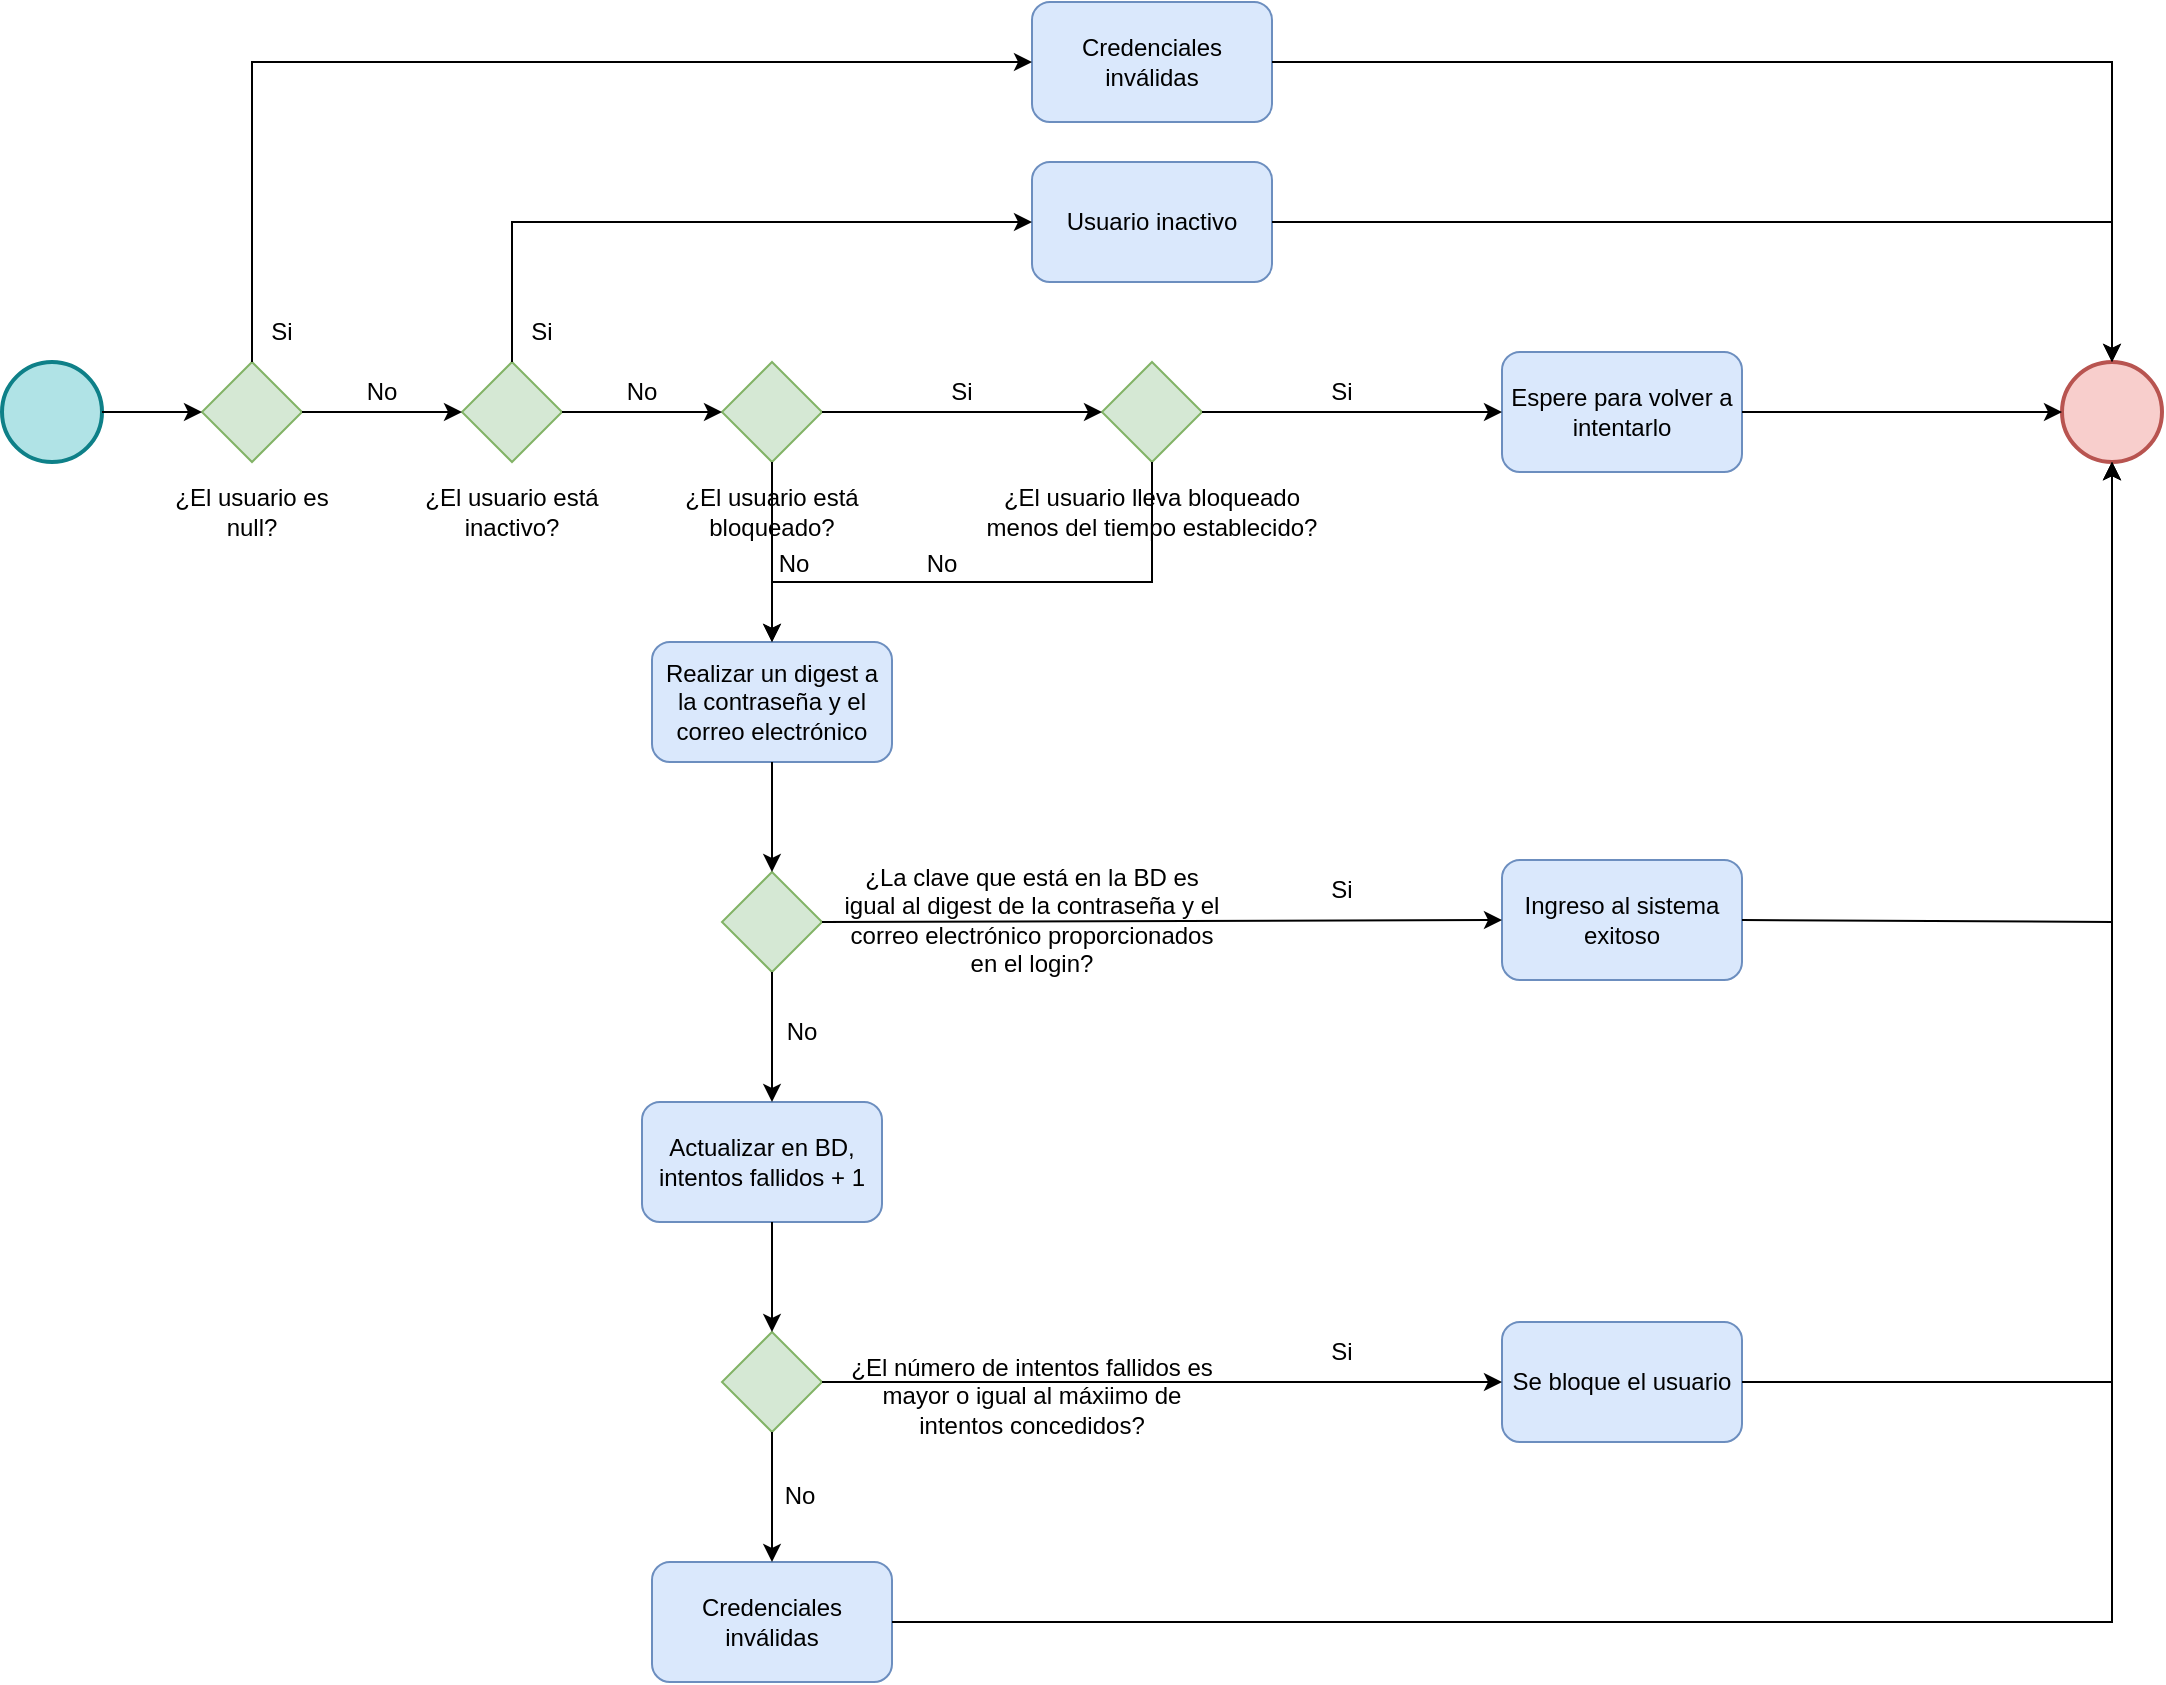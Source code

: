 <mxfile version="19.0.3" type="device"><diagram id="obmAeXPSVBqILmXdu4GE" name="Página-1"><mxGraphModel dx="1422" dy="857" grid="1" gridSize="10" guides="1" tooltips="1" connect="1" arrows="1" fold="1" page="1" pageScale="1" pageWidth="1169" pageHeight="1654" math="0" shadow="0"><root><mxCell id="0"/><mxCell id="1" parent="0"/><mxCell id="6dH07kL7dLtllBJ72GtP-2" value="" style="strokeWidth=2;html=1;shape=mxgraph.flowchart.start_2;whiteSpace=wrap;fillColor=#b0e3e6;strokeColor=#0e8088;" parent="1" vertex="1"><mxGeometry x="10" y="260" width="50" height="50" as="geometry"/></mxCell><mxCell id="6dH07kL7dLtllBJ72GtP-5" value="" style="rhombus;whiteSpace=wrap;html=1;fillColor=#d5e8d4;strokeColor=#82b366;" parent="1" vertex="1"><mxGeometry x="110" y="260" width="50" height="50" as="geometry"/></mxCell><mxCell id="6dH07kL7dLtllBJ72GtP-6" value="" style="endArrow=classic;html=1;rounded=0;exitX=1;exitY=0.5;exitDx=0;exitDy=0;exitPerimeter=0;entryX=0;entryY=0.5;entryDx=0;entryDy=0;" parent="1" source="6dH07kL7dLtllBJ72GtP-2" target="6dH07kL7dLtllBJ72GtP-5" edge="1"><mxGeometry width="50" height="50" relative="1" as="geometry"><mxPoint x="390" y="260" as="sourcePoint"/><mxPoint x="440" y="210" as="targetPoint"/></mxGeometry></mxCell><mxCell id="6dH07kL7dLtllBJ72GtP-7" value="¿El usuario es null?" style="text;html=1;strokeColor=none;fillColor=none;align=center;verticalAlign=middle;whiteSpace=wrap;rounded=0;" parent="1" vertex="1"><mxGeometry x="90" y="320" width="90" height="30" as="geometry"/></mxCell><mxCell id="6dH07kL7dLtllBJ72GtP-8" value="Credenciales inválidas" style="rounded=1;whiteSpace=wrap;html=1;fillColor=#dae8fc;strokeColor=#6c8ebf;" parent="1" vertex="1"><mxGeometry x="525" y="80" width="120" height="60" as="geometry"/></mxCell><mxCell id="6dH07kL7dLtllBJ72GtP-9" value="" style="strokeWidth=2;html=1;shape=mxgraph.flowchart.start_2;whiteSpace=wrap;fillColor=#f8cecc;strokeColor=#b85450;" parent="1" vertex="1"><mxGeometry x="1040" y="260" width="50" height="50" as="geometry"/></mxCell><mxCell id="6dH07kL7dLtllBJ72GtP-10" value="" style="endArrow=classic;html=1;rounded=0;exitX=0.5;exitY=0;exitDx=0;exitDy=0;entryX=0;entryY=0.5;entryDx=0;entryDy=0;" parent="1" source="6dH07kL7dLtllBJ72GtP-5" target="6dH07kL7dLtllBJ72GtP-8" edge="1"><mxGeometry width="50" height="50" relative="1" as="geometry"><mxPoint x="520" y="340" as="sourcePoint"/><mxPoint x="570" y="290" as="targetPoint"/><Array as="points"><mxPoint x="135" y="110"/></Array></mxGeometry></mxCell><mxCell id="6dH07kL7dLtllBJ72GtP-11" value="" style="endArrow=classic;html=1;rounded=0;exitX=1;exitY=0.5;exitDx=0;exitDy=0;entryX=0.5;entryY=0;entryDx=0;entryDy=0;entryPerimeter=0;" parent="1" source="6dH07kL7dLtllBJ72GtP-8" target="6dH07kL7dLtllBJ72GtP-9" edge="1"><mxGeometry width="50" height="50" relative="1" as="geometry"><mxPoint x="520" y="340" as="sourcePoint"/><mxPoint x="570" y="290" as="targetPoint"/><Array as="points"><mxPoint x="1065" y="110"/></Array></mxGeometry></mxCell><mxCell id="6dH07kL7dLtllBJ72GtP-12" value="Si" style="text;html=1;strokeColor=none;fillColor=none;align=center;verticalAlign=middle;whiteSpace=wrap;rounded=0;" parent="1" vertex="1"><mxGeometry x="120" y="230" width="60" height="30" as="geometry"/></mxCell><mxCell id="6dH07kL7dLtllBJ72GtP-13" value="" style="rhombus;whiteSpace=wrap;html=1;fillColor=#d5e8d4;strokeColor=#82b366;" parent="1" vertex="1"><mxGeometry x="240" y="260" width="50" height="50" as="geometry"/></mxCell><mxCell id="6dH07kL7dLtllBJ72GtP-14" value="¿El usuario está inactivo?" style="text;html=1;strokeColor=none;fillColor=none;align=center;verticalAlign=middle;whiteSpace=wrap;rounded=0;" parent="1" vertex="1"><mxGeometry x="220" y="320" width="90" height="30" as="geometry"/></mxCell><mxCell id="6dH07kL7dLtllBJ72GtP-15" value="Usuario inactivo" style="rounded=1;whiteSpace=wrap;html=1;fillColor=#dae8fc;strokeColor=#6c8ebf;" parent="1" vertex="1"><mxGeometry x="525" y="160" width="120" height="60" as="geometry"/></mxCell><mxCell id="6dH07kL7dLtllBJ72GtP-16" value="" style="endArrow=classic;html=1;rounded=0;exitX=0.5;exitY=0;exitDx=0;exitDy=0;entryX=0;entryY=0.5;entryDx=0;entryDy=0;" parent="1" source="6dH07kL7dLtllBJ72GtP-13" target="6dH07kL7dLtllBJ72GtP-15" edge="1"><mxGeometry width="50" height="50" relative="1" as="geometry"><mxPoint x="520" y="350" as="sourcePoint"/><mxPoint x="570" y="300" as="targetPoint"/><Array as="points"><mxPoint x="265" y="190"/></Array></mxGeometry></mxCell><mxCell id="6dH07kL7dLtllBJ72GtP-17" value="" style="endArrow=classic;html=1;rounded=0;exitX=1;exitY=0.5;exitDx=0;exitDy=0;entryX=0.5;entryY=0;entryDx=0;entryDy=0;entryPerimeter=0;" parent="1" source="6dH07kL7dLtllBJ72GtP-15" target="6dH07kL7dLtllBJ72GtP-9" edge="1"><mxGeometry width="50" height="50" relative="1" as="geometry"><mxPoint x="520" y="350" as="sourcePoint"/><mxPoint x="570" y="300" as="targetPoint"/><Array as="points"><mxPoint x="1065" y="190"/></Array></mxGeometry></mxCell><mxCell id="6dH07kL7dLtllBJ72GtP-18" value="Si" style="text;html=1;strokeColor=none;fillColor=none;align=center;verticalAlign=middle;whiteSpace=wrap;rounded=0;" parent="1" vertex="1"><mxGeometry x="250" y="230" width="60" height="30" as="geometry"/></mxCell><mxCell id="6dH07kL7dLtllBJ72GtP-19" value="" style="endArrow=classic;html=1;rounded=0;exitX=1;exitY=0.5;exitDx=0;exitDy=0;entryX=0;entryY=0.5;entryDx=0;entryDy=0;" parent="1" source="6dH07kL7dLtllBJ72GtP-5" target="6dH07kL7dLtllBJ72GtP-13" edge="1"><mxGeometry width="50" height="50" relative="1" as="geometry"><mxPoint x="520" y="350" as="sourcePoint"/><mxPoint x="570" y="300" as="targetPoint"/></mxGeometry></mxCell><mxCell id="6dH07kL7dLtllBJ72GtP-26" value="" style="rhombus;whiteSpace=wrap;html=1;fillColor=#d5e8d4;strokeColor=#82b366;" parent="1" vertex="1"><mxGeometry x="560" y="260" width="50" height="50" as="geometry"/></mxCell><mxCell id="6dH07kL7dLtllBJ72GtP-27" value="¿El usuario lleva bloqueado menos del tiempo establecido?" style="text;html=1;strokeColor=none;fillColor=none;align=center;verticalAlign=middle;whiteSpace=wrap;rounded=0;" parent="1" vertex="1"><mxGeometry x="500" y="310" width="170" height="50" as="geometry"/></mxCell><mxCell id="6dH07kL7dLtllBJ72GtP-28" value="" style="rhombus;whiteSpace=wrap;html=1;fillColor=#d5e8d4;strokeColor=#82b366;" parent="1" vertex="1"><mxGeometry x="370" y="260" width="50" height="50" as="geometry"/></mxCell><mxCell id="6dH07kL7dLtllBJ72GtP-29" value="¿El usuario está bloqueado?" style="text;html=1;strokeColor=none;fillColor=none;align=center;verticalAlign=middle;whiteSpace=wrap;rounded=0;" parent="1" vertex="1"><mxGeometry x="350" y="320" width="90" height="30" as="geometry"/></mxCell><mxCell id="6dH07kL7dLtllBJ72GtP-30" value="" style="endArrow=classic;html=1;rounded=0;exitX=1;exitY=0.5;exitDx=0;exitDy=0;" parent="1" source="6dH07kL7dLtllBJ72GtP-13" edge="1"><mxGeometry width="50" height="50" relative="1" as="geometry"><mxPoint x="520" y="330" as="sourcePoint"/><mxPoint x="370" y="285" as="targetPoint"/></mxGeometry></mxCell><mxCell id="6dH07kL7dLtllBJ72GtP-31" value="" style="endArrow=classic;html=1;rounded=0;exitX=1;exitY=0.5;exitDx=0;exitDy=0;entryX=0;entryY=0.5;entryDx=0;entryDy=0;" parent="1" source="6dH07kL7dLtllBJ72GtP-28" target="6dH07kL7dLtllBJ72GtP-26" edge="1"><mxGeometry width="50" height="50" relative="1" as="geometry"><mxPoint x="520" y="330" as="sourcePoint"/><mxPoint x="570" y="280" as="targetPoint"/></mxGeometry></mxCell><mxCell id="6dH07kL7dLtllBJ72GtP-32" value="Si" style="text;html=1;strokeColor=none;fillColor=none;align=center;verticalAlign=middle;whiteSpace=wrap;rounded=0;" parent="1" vertex="1"><mxGeometry x="460" y="260" width="60" height="30" as="geometry"/></mxCell><mxCell id="6dH07kL7dLtllBJ72GtP-34" value="Espere para volver a intentarlo" style="rounded=1;whiteSpace=wrap;html=1;fillColor=#dae8fc;strokeColor=#6c8ebf;" parent="1" vertex="1"><mxGeometry x="760" y="255" width="120" height="60" as="geometry"/></mxCell><mxCell id="6dH07kL7dLtllBJ72GtP-35" value="" style="endArrow=classic;html=1;rounded=0;exitX=1;exitY=0.5;exitDx=0;exitDy=0;entryX=0;entryY=0.5;entryDx=0;entryDy=0;" parent="1" source="6dH07kL7dLtllBJ72GtP-26" target="6dH07kL7dLtllBJ72GtP-34" edge="1"><mxGeometry width="50" height="50" relative="1" as="geometry"><mxPoint x="520" y="320" as="sourcePoint"/><mxPoint x="570" y="270" as="targetPoint"/></mxGeometry></mxCell><mxCell id="6dH07kL7dLtllBJ72GtP-36" value="" style="endArrow=classic;html=1;rounded=0;exitX=1;exitY=0.5;exitDx=0;exitDy=0;entryX=0;entryY=0.5;entryDx=0;entryDy=0;entryPerimeter=0;" parent="1" source="6dH07kL7dLtllBJ72GtP-34" target="6dH07kL7dLtllBJ72GtP-9" edge="1"><mxGeometry width="50" height="50" relative="1" as="geometry"><mxPoint x="520" y="320" as="sourcePoint"/><mxPoint x="570" y="270" as="targetPoint"/></mxGeometry></mxCell><mxCell id="6dH07kL7dLtllBJ72GtP-37" value="Si" style="text;html=1;strokeColor=none;fillColor=none;align=center;verticalAlign=middle;whiteSpace=wrap;rounded=0;" parent="1" vertex="1"><mxGeometry x="650" y="260" width="60" height="30" as="geometry"/></mxCell><mxCell id="6dH07kL7dLtllBJ72GtP-38" value="No" style="text;html=1;strokeColor=none;fillColor=none;align=center;verticalAlign=middle;whiteSpace=wrap;rounded=0;" parent="1" vertex="1"><mxGeometry x="170" y="260" width="60" height="30" as="geometry"/></mxCell><mxCell id="6dH07kL7dLtllBJ72GtP-39" value="No" style="text;html=1;strokeColor=none;fillColor=none;align=center;verticalAlign=middle;whiteSpace=wrap;rounded=0;" parent="1" vertex="1"><mxGeometry x="300" y="260" width="60" height="30" as="geometry"/></mxCell><mxCell id="6dH07kL7dLtllBJ72GtP-41" value="Realizar un digest a la contraseña y el correo electrónico" style="rounded=1;whiteSpace=wrap;html=1;fillColor=#dae8fc;strokeColor=#6c8ebf;" parent="1" vertex="1"><mxGeometry x="335" y="400" width="120" height="60" as="geometry"/></mxCell><mxCell id="6dH07kL7dLtllBJ72GtP-42" value="" style="endArrow=classic;html=1;rounded=0;exitX=0.5;exitY=1;exitDx=0;exitDy=0;entryX=0.5;entryY=0;entryDx=0;entryDy=0;" parent="1" source="6dH07kL7dLtllBJ72GtP-28" target="6dH07kL7dLtllBJ72GtP-41" edge="1"><mxGeometry width="50" height="50" relative="1" as="geometry"><mxPoint x="520" y="310" as="sourcePoint"/><mxPoint x="570" y="260" as="targetPoint"/></mxGeometry></mxCell><mxCell id="6dH07kL7dLtllBJ72GtP-43" value="No" style="text;html=1;strokeColor=none;fillColor=none;align=center;verticalAlign=middle;whiteSpace=wrap;rounded=0;" parent="1" vertex="1"><mxGeometry x="376" y="346" width="60" height="30" as="geometry"/></mxCell><mxCell id="6dH07kL7dLtllBJ72GtP-44" value="" style="rhombus;whiteSpace=wrap;html=1;fillColor=#d5e8d4;strokeColor=#82b366;" parent="1" vertex="1"><mxGeometry x="370" y="515" width="50" height="50" as="geometry"/></mxCell><mxCell id="6dH07kL7dLtllBJ72GtP-45" value="¿La clave que está en la BD es igual al digest de la contraseña y el correo electrónico proporcionados en el login?" style="text;html=1;strokeColor=none;fillColor=none;align=center;verticalAlign=middle;whiteSpace=wrap;rounded=0;" parent="1" vertex="1"><mxGeometry x="430" y="509" width="190" height="60" as="geometry"/></mxCell><mxCell id="6dH07kL7dLtllBJ72GtP-46" value="" style="endArrow=classic;html=1;rounded=0;exitX=0.5;exitY=1;exitDx=0;exitDy=0;" parent="1" source="6dH07kL7dLtllBJ72GtP-41" target="6dH07kL7dLtllBJ72GtP-44" edge="1"><mxGeometry width="50" height="50" relative="1" as="geometry"><mxPoint x="520" y="290" as="sourcePoint"/><mxPoint x="570" y="240" as="targetPoint"/></mxGeometry></mxCell><mxCell id="6dH07kL7dLtllBJ72GtP-48" value="Si" style="text;html=1;strokeColor=none;fillColor=none;align=center;verticalAlign=middle;whiteSpace=wrap;rounded=0;" parent="1" vertex="1"><mxGeometry x="650" y="509" width="60" height="30" as="geometry"/></mxCell><mxCell id="6dH07kL7dLtllBJ72GtP-49" value="Actualizar en BD, intentos fallidos + 1" style="rounded=1;whiteSpace=wrap;html=1;fillColor=#dae8fc;strokeColor=#6c8ebf;" parent="1" vertex="1"><mxGeometry x="330" y="630" width="120" height="60" as="geometry"/></mxCell><mxCell id="6dH07kL7dLtllBJ72GtP-50" value="" style="endArrow=classic;html=1;rounded=0;exitX=0.5;exitY=1;exitDx=0;exitDy=0;" parent="1" source="6dH07kL7dLtllBJ72GtP-44" edge="1"><mxGeometry width="50" height="50" relative="1" as="geometry"><mxPoint x="520" y="600" as="sourcePoint"/><mxPoint x="395" y="630" as="targetPoint"/></mxGeometry></mxCell><mxCell id="6dH07kL7dLtllBJ72GtP-51" value="" style="rhombus;whiteSpace=wrap;html=1;fillColor=#d5e8d4;strokeColor=#82b366;" parent="1" vertex="1"><mxGeometry x="370" y="745" width="50" height="50" as="geometry"/></mxCell><mxCell id="6dH07kL7dLtllBJ72GtP-52" value="¿El número de intentos fallidos es mayor o igual al máxiimo de intentos concedidos?" style="text;html=1;strokeColor=none;fillColor=none;align=center;verticalAlign=middle;whiteSpace=wrap;rounded=0;" parent="1" vertex="1"><mxGeometry x="430" y="747" width="190" height="60" as="geometry"/></mxCell><mxCell id="6dH07kL7dLtllBJ72GtP-53" value="" style="endArrow=classic;html=1;rounded=0;exitX=0.5;exitY=1;exitDx=0;exitDy=0;" parent="1" target="6dH07kL7dLtllBJ72GtP-51" edge="1"><mxGeometry width="50" height="50" relative="1" as="geometry"><mxPoint x="395" y="690" as="sourcePoint"/><mxPoint x="575" y="550" as="targetPoint"/></mxGeometry></mxCell><mxCell id="6dH07kL7dLtllBJ72GtP-54" value="No" style="text;html=1;strokeColor=none;fillColor=none;align=center;verticalAlign=middle;whiteSpace=wrap;rounded=0;" parent="1" vertex="1"><mxGeometry x="380" y="580" width="60" height="30" as="geometry"/></mxCell><mxCell id="6dH07kL7dLtllBJ72GtP-56" value="Se bloque el usuario" style="rounded=1;whiteSpace=wrap;html=1;fillColor=#dae8fc;strokeColor=#6c8ebf;" parent="1" vertex="1"><mxGeometry x="760" y="740" width="120" height="60" as="geometry"/></mxCell><mxCell id="6dH07kL7dLtllBJ72GtP-57" value="" style="endArrow=classic;html=1;rounded=0;exitX=1;exitY=0.5;exitDx=0;exitDy=0;entryX=0;entryY=0.5;entryDx=0;entryDy=0;" parent="1" source="6dH07kL7dLtllBJ72GtP-51" target="6dH07kL7dLtllBJ72GtP-56" edge="1"><mxGeometry width="50" height="50" relative="1" as="geometry"><mxPoint x="520" y="610" as="sourcePoint"/><mxPoint x="570" y="560" as="targetPoint"/></mxGeometry></mxCell><mxCell id="6dH07kL7dLtllBJ72GtP-58" value="" style="endArrow=classic;html=1;rounded=0;exitX=1;exitY=0.5;exitDx=0;exitDy=0;entryX=0.5;entryY=1;entryDx=0;entryDy=0;entryPerimeter=0;" parent="1" source="6dH07kL7dLtllBJ72GtP-56" target="6dH07kL7dLtllBJ72GtP-9" edge="1"><mxGeometry width="50" height="50" relative="1" as="geometry"><mxPoint x="520" y="610" as="sourcePoint"/><mxPoint x="570" y="560" as="targetPoint"/><Array as="points"><mxPoint x="1065" y="770"/></Array></mxGeometry></mxCell><mxCell id="6dH07kL7dLtllBJ72GtP-59" value="Si" style="text;html=1;strokeColor=none;fillColor=none;align=center;verticalAlign=middle;whiteSpace=wrap;rounded=0;" parent="1" vertex="1"><mxGeometry x="650" y="740" width="60" height="30" as="geometry"/></mxCell><mxCell id="6dH07kL7dLtllBJ72GtP-60" value="Credenciales inválidas" style="rounded=1;whiteSpace=wrap;html=1;fillColor=#dae8fc;strokeColor=#6c8ebf;" parent="1" vertex="1"><mxGeometry x="335" y="860" width="120" height="60" as="geometry"/></mxCell><mxCell id="6dH07kL7dLtllBJ72GtP-61" value="" style="endArrow=classic;html=1;rounded=0;exitX=0.5;exitY=1;exitDx=0;exitDy=0;" parent="1" source="6dH07kL7dLtllBJ72GtP-51" target="6dH07kL7dLtllBJ72GtP-60" edge="1"><mxGeometry width="50" height="50" relative="1" as="geometry"><mxPoint x="520" y="710" as="sourcePoint"/><mxPoint x="570" y="660" as="targetPoint"/></mxGeometry></mxCell><mxCell id="6dH07kL7dLtllBJ72GtP-62" value="No" style="text;html=1;strokeColor=none;fillColor=none;align=center;verticalAlign=middle;whiteSpace=wrap;rounded=0;" parent="1" vertex="1"><mxGeometry x="379" y="812" width="60" height="30" as="geometry"/></mxCell><mxCell id="6dH07kL7dLtllBJ72GtP-63" value="" style="endArrow=classic;html=1;rounded=0;exitX=1;exitY=0.5;exitDx=0;exitDy=0;entryX=0.5;entryY=1;entryDx=0;entryDy=0;entryPerimeter=0;" parent="1" source="6dH07kL7dLtllBJ72GtP-60" target="6dH07kL7dLtllBJ72GtP-9" edge="1"><mxGeometry width="50" height="50" relative="1" as="geometry"><mxPoint x="520" y="710" as="sourcePoint"/><mxPoint x="1070" y="310" as="targetPoint"/><Array as="points"><mxPoint x="1065" y="890"/></Array></mxGeometry></mxCell><mxCell id="6dH07kL7dLtllBJ72GtP-64" value="Ingreso al sistema exitoso" style="rounded=1;whiteSpace=wrap;html=1;fillColor=#dae8fc;strokeColor=#6c8ebf;" parent="1" vertex="1"><mxGeometry x="760" y="509" width="120" height="60" as="geometry"/></mxCell><mxCell id="6dH07kL7dLtllBJ72GtP-65" value="" style="endArrow=classic;html=1;rounded=0;exitX=1;exitY=0.5;exitDx=0;exitDy=0;entryX=0;entryY=0.5;entryDx=0;entryDy=0;" parent="1" source="6dH07kL7dLtllBJ72GtP-44" target="6dH07kL7dLtllBJ72GtP-64" edge="1"><mxGeometry width="50" height="50" relative="1" as="geometry"><mxPoint x="520" y="610" as="sourcePoint"/><mxPoint x="570" y="560" as="targetPoint"/></mxGeometry></mxCell><mxCell id="6dH07kL7dLtllBJ72GtP-66" value="" style="endArrow=classic;html=1;rounded=0;exitX=1;exitY=0.5;exitDx=0;exitDy=0;entryX=0.5;entryY=1;entryDx=0;entryDy=0;entryPerimeter=0;" parent="1" source="6dH07kL7dLtllBJ72GtP-64" target="6dH07kL7dLtllBJ72GtP-9" edge="1"><mxGeometry width="50" height="50" relative="1" as="geometry"><mxPoint x="520" y="610" as="sourcePoint"/><mxPoint x="570" y="560" as="targetPoint"/><Array as="points"><mxPoint x="1065" y="540"/></Array></mxGeometry></mxCell><mxCell id="Ak0ALgoInnPpfQyB1Hwq-1" value="" style="endArrow=classic;html=1;rounded=0;exitX=0.5;exitY=1;exitDx=0;exitDy=0;entryX=0.5;entryY=0;entryDx=0;entryDy=0;" parent="1" source="6dH07kL7dLtllBJ72GtP-26" target="6dH07kL7dLtllBJ72GtP-41" edge="1"><mxGeometry width="50" height="50" relative="1" as="geometry"><mxPoint x="560" y="460" as="sourcePoint"/><mxPoint x="610" y="410" as="targetPoint"/><Array as="points"><mxPoint x="585" y="370"/><mxPoint x="395" y="370"/></Array></mxGeometry></mxCell><mxCell id="Ak0ALgoInnPpfQyB1Hwq-2" value="No" style="text;html=1;strokeColor=none;fillColor=none;align=center;verticalAlign=middle;whiteSpace=wrap;rounded=0;" parent="1" vertex="1"><mxGeometry x="450" y="346" width="60" height="30" as="geometry"/></mxCell></root></mxGraphModel></diagram></mxfile>
